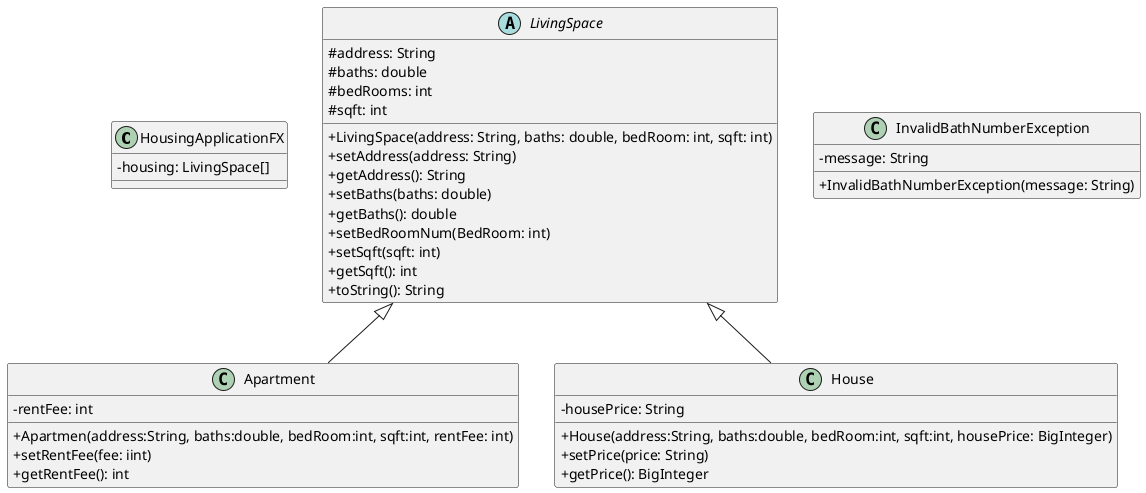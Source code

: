 @startuml LabOne 

skinparam classAttributeIconSize 0

class HousingApplicationFX {
    -housing: LivingSpace[]
}

abstract LivingSpace {
    # address: String 
    # baths: double
    # bedRooms: int 
    # sqft: int 

    +LivingSpace(address: String, baths: double, bedRoom: int, sqft: int) 
    +setAddress(address: String)
    +getAddress(): String
    +setBaths(baths: double)
    +getBaths(): double
    +setBedRoomNum(BedRoom: int)
    +setSqft(sqft: int)
    +getSqft(): int
    +toString(): String 
}

class Apartment extends LivingSpace {
    - rentFee: int

    +Apartmen(address:String, baths:double, bedRoom:int, sqft:int, rentFee: int)
    +setRentFee(fee: iint)
    +getRentFee(): int
}

class House extends LivingSpace {
    - housePrice: String

    +House(address:String, baths:double, bedRoom:int, sqft:int, housePrice: BigInteger)
    +setPrice(price: String)
    +getPrice(): BigInteger

}

class InvalidBathNumberException {
    -message: String
    
    + InvalidBathNumberException(message: String)
}

@enduml